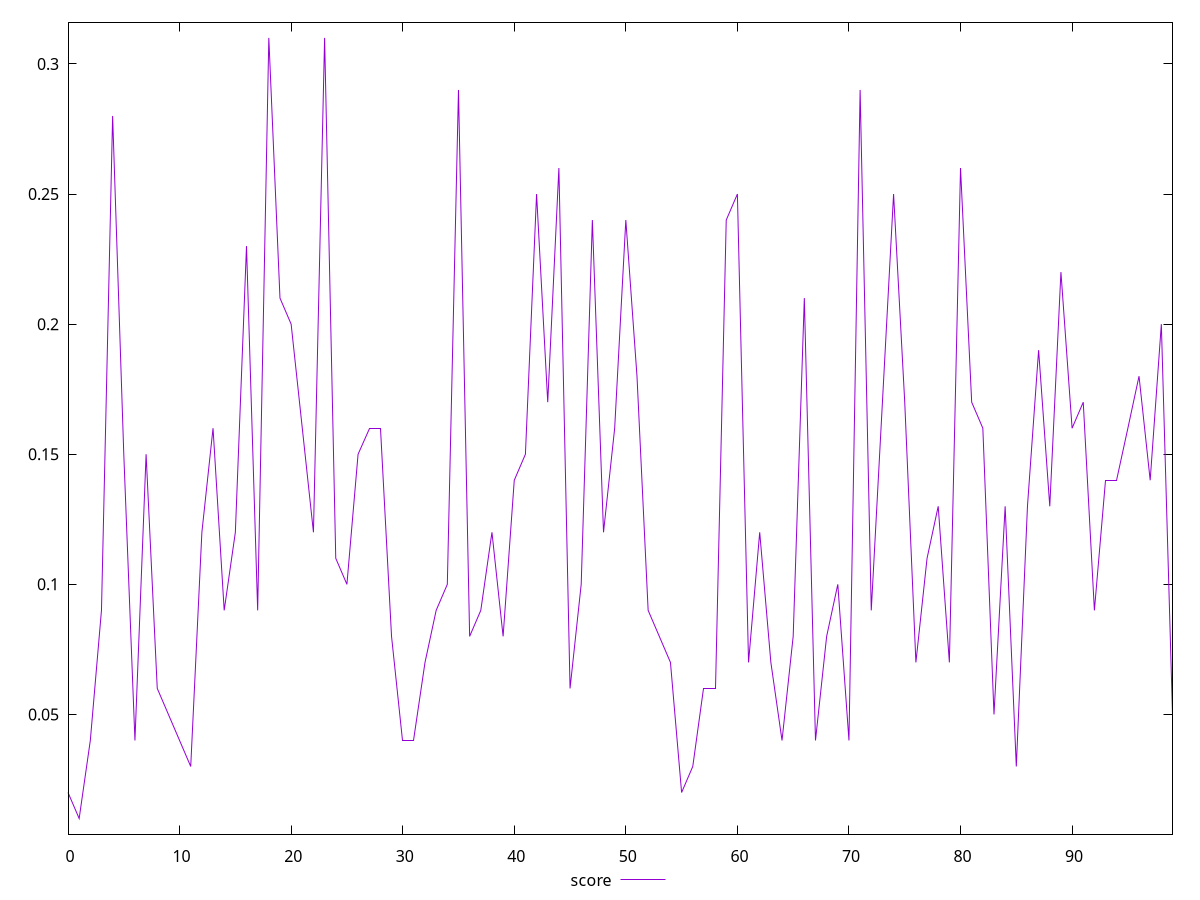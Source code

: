 reset

$score <<EOF
0 0.02
1 0.01
2 0.04
3 0.09
4 0.28
5 0.15
6 0.04
7 0.15
8 0.06
9 0.05
10 0.04
11 0.03
12 0.12
13 0.16
14 0.09
15 0.12
16 0.23
17 0.09
18 0.31
19 0.21
20 0.2
21 0.16
22 0.12
23 0.31
24 0.11
25 0.1
26 0.15
27 0.16
28 0.16
29 0.08
30 0.04
31 0.04
32 0.07
33 0.09
34 0.1
35 0.29
36 0.08
37 0.09
38 0.12
39 0.08
40 0.14
41 0.15
42 0.25
43 0.17
44 0.26
45 0.06
46 0.1
47 0.24
48 0.12
49 0.16
50 0.24
51 0.18
52 0.09
53 0.08
54 0.07
55 0.02
56 0.03
57 0.06
58 0.06
59 0.24
60 0.25
61 0.07
62 0.12
63 0.07
64 0.04
65 0.08
66 0.21
67 0.04
68 0.08
69 0.1
70 0.04
71 0.29
72 0.09
73 0.17
74 0.25
75 0.17
76 0.07
77 0.11
78 0.13
79 0.07
80 0.26
81 0.17
82 0.16
83 0.05
84 0.13
85 0.03
86 0.13
87 0.19
88 0.13
89 0.22
90 0.16
91 0.17
92 0.09
93 0.14
94 0.14
95 0.16
96 0.18
97 0.14
98 0.2
99 0.05
EOF

set key outside below
set xrange [0:99]
set yrange [0.004:0.316]
set trange [0.004:0.316]
set terminal svg size 640, 500 enhanced background rgb 'white'
set output "report_00017_2021-02-10T15-08-03.406Z/max-potential-fid/samples/pages/score/values.svg"

plot $score title "score" with line

reset

